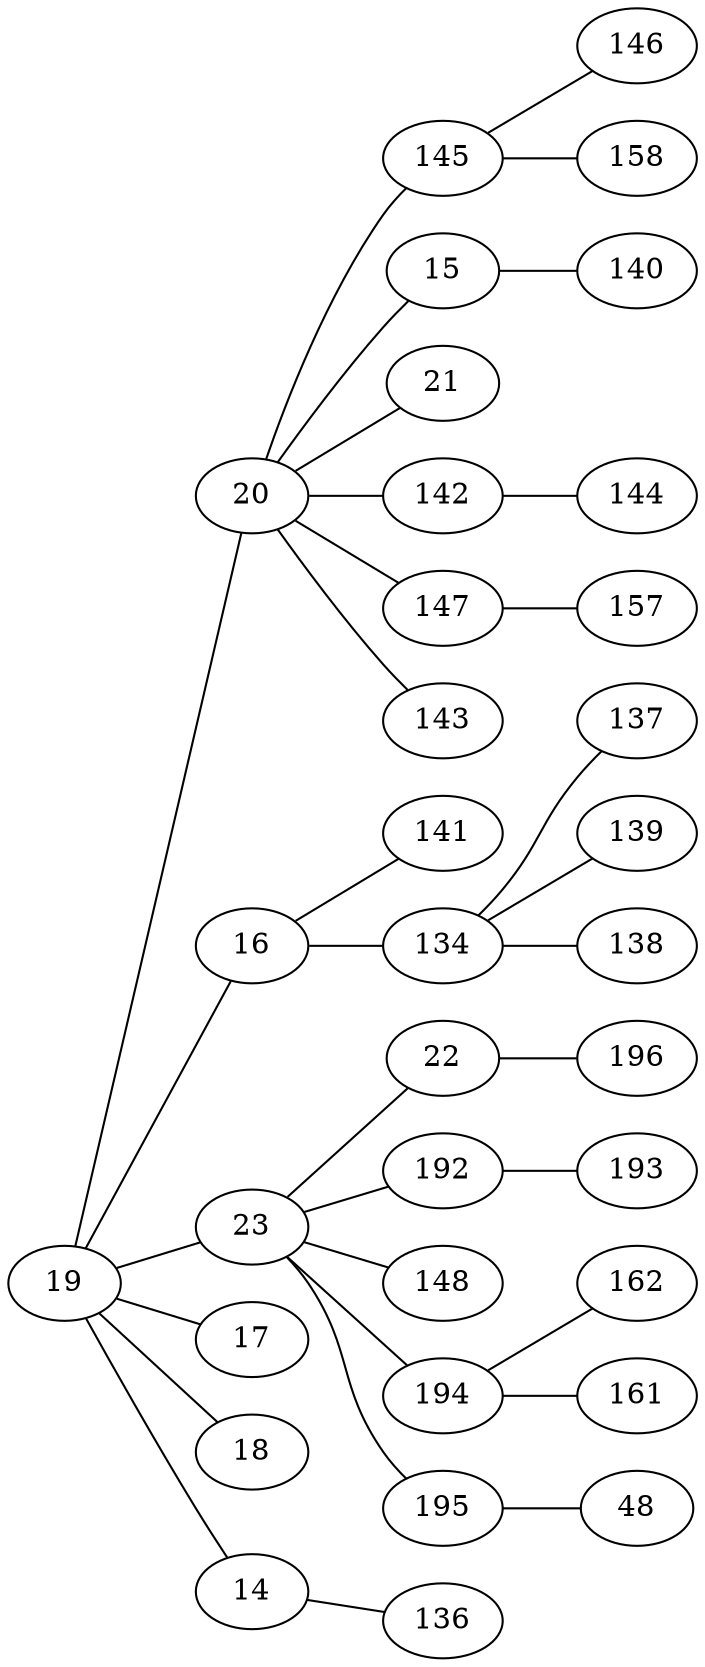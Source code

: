 Strict Graph A{
    rankdir=LR;
    19 -- {20 16 23 17 18 14 };
    20 -- {145 15 21 142 147 143 };
    16 -- {141 134 };
    23 -- {22 192 148 194 195 };
    17;
    18;
    14 -- {136 };
    145 -- {146 158 };
    15 -- {140 };
    21;
    142 -- {144 };
    147 -- {157 };
    143;
    141;
    134 -- {137 139 138 };
    22 -- {196 };
    192 -- {193 };
    148;
    194 -- {162 161 };
    195 -- {48 };
    136;
    146;
    158;
    140;
    144;
    157;
    137;
    139;
    138;
    196;
    193;
    162;
    161;
    48;
}